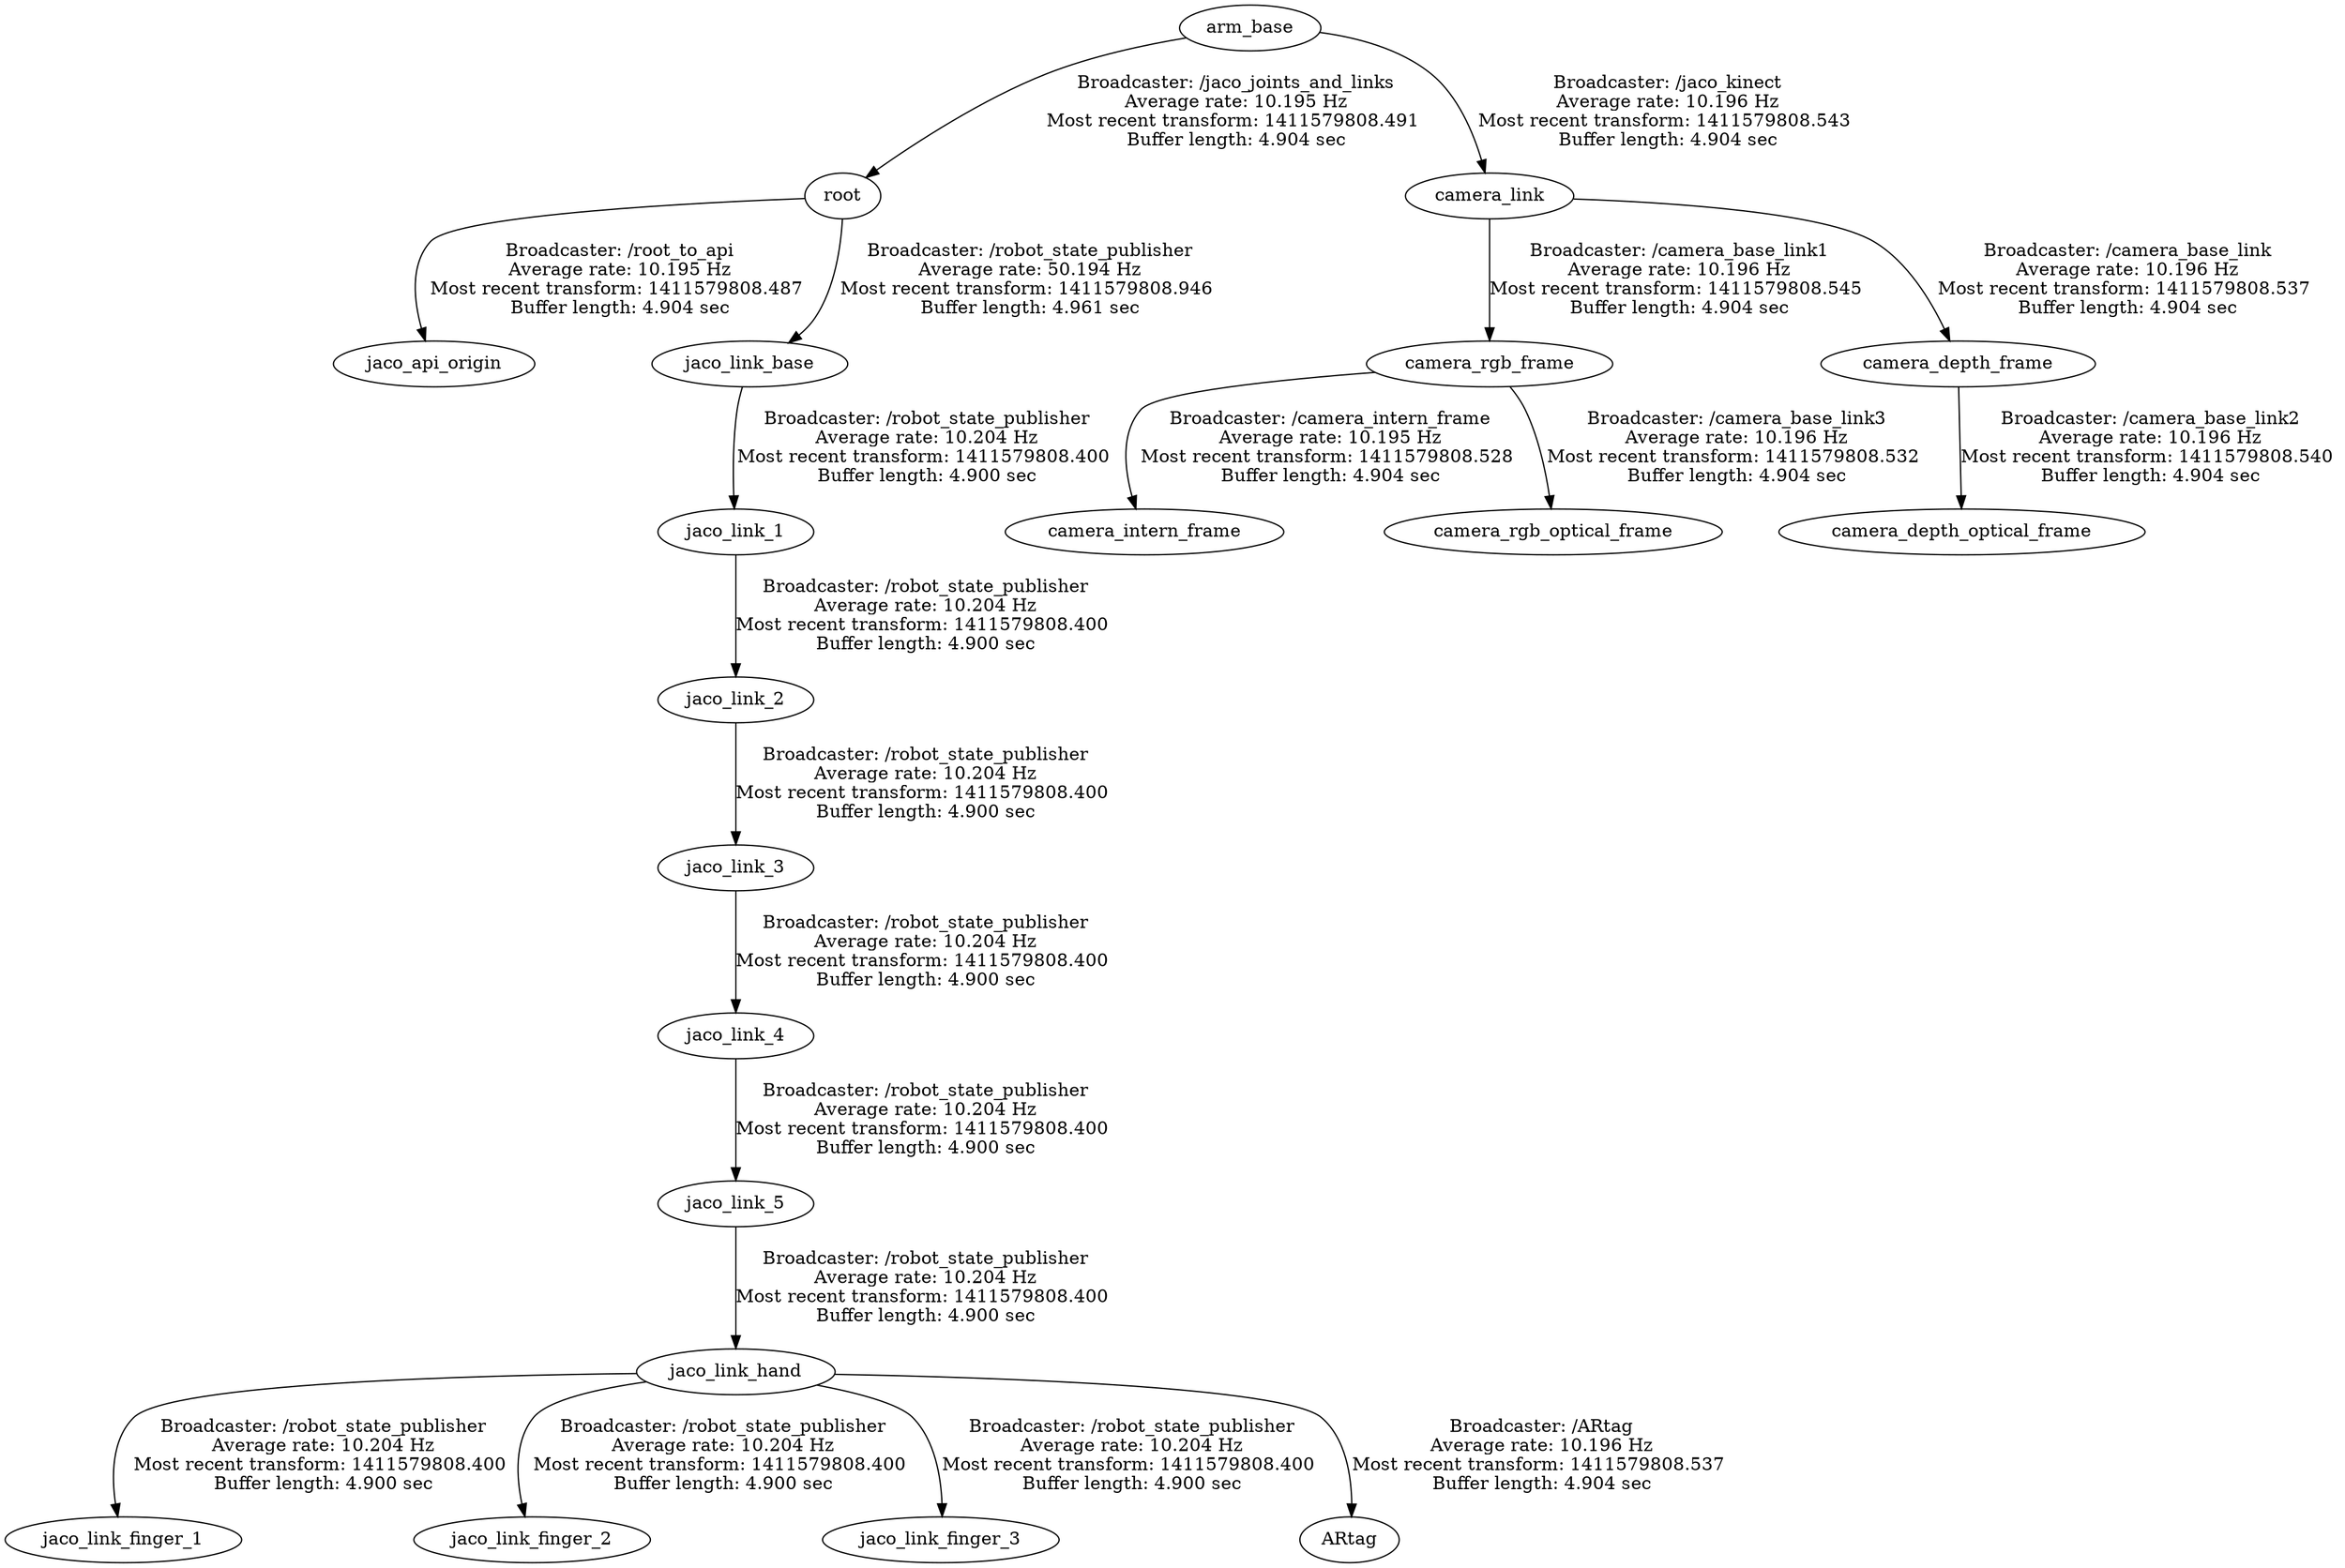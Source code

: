 digraph G {
"root" -> "jaco_api_origin"[label="Broadcaster: /root_to_api\nAverage rate: 10.195 Hz\nMost recent transform: 1411579808.487 \nBuffer length: 4.904 sec\n"];
"arm_base" -> "root"[label="Broadcaster: /jaco_joints_and_links\nAverage rate: 10.195 Hz\nMost recent transform: 1411579808.491 \nBuffer length: 4.904 sec\n"];
"root" -> "jaco_link_base"[label="Broadcaster: /robot_state_publisher\nAverage rate: 50.194 Hz\nMost recent transform: 1411579808.946 \nBuffer length: 4.961 sec\n"];
"jaco_link_base" -> "jaco_link_1"[label="Broadcaster: /robot_state_publisher\nAverage rate: 10.204 Hz\nMost recent transform: 1411579808.400 \nBuffer length: 4.900 sec\n"];
"jaco_link_1" -> "jaco_link_2"[label="Broadcaster: /robot_state_publisher\nAverage rate: 10.204 Hz\nMost recent transform: 1411579808.400 \nBuffer length: 4.900 sec\n"];
"jaco_link_2" -> "jaco_link_3"[label="Broadcaster: /robot_state_publisher\nAverage rate: 10.204 Hz\nMost recent transform: 1411579808.400 \nBuffer length: 4.900 sec\n"];
"jaco_link_3" -> "jaco_link_4"[label="Broadcaster: /robot_state_publisher\nAverage rate: 10.204 Hz\nMost recent transform: 1411579808.400 \nBuffer length: 4.900 sec\n"];
"jaco_link_4" -> "jaco_link_5"[label="Broadcaster: /robot_state_publisher\nAverage rate: 10.204 Hz\nMost recent transform: 1411579808.400 \nBuffer length: 4.900 sec\n"];
"jaco_link_5" -> "jaco_link_hand"[label="Broadcaster: /robot_state_publisher\nAverage rate: 10.204 Hz\nMost recent transform: 1411579808.400 \nBuffer length: 4.900 sec\n"];
"jaco_link_hand" -> "jaco_link_finger_1"[label="Broadcaster: /robot_state_publisher\nAverage rate: 10.204 Hz\nMost recent transform: 1411579808.400 \nBuffer length: 4.900 sec\n"];
"jaco_link_hand" -> "jaco_link_finger_2"[label="Broadcaster: /robot_state_publisher\nAverage rate: 10.204 Hz\nMost recent transform: 1411579808.400 \nBuffer length: 4.900 sec\n"];
"jaco_link_hand" -> "jaco_link_finger_3"[label="Broadcaster: /robot_state_publisher\nAverage rate: 10.204 Hz\nMost recent transform: 1411579808.400 \nBuffer length: 4.900 sec\n"];
"camera_rgb_frame" -> "camera_intern_frame"[label="Broadcaster: /camera_intern_frame\nAverage rate: 10.195 Hz\nMost recent transform: 1411579808.528 \nBuffer length: 4.904 sec\n"];
"camera_link" -> "camera_rgb_frame"[label="Broadcaster: /camera_base_link1\nAverage rate: 10.196 Hz\nMost recent transform: 1411579808.545 \nBuffer length: 4.904 sec\n"];
"camera_rgb_frame" -> "camera_rgb_optical_frame"[label="Broadcaster: /camera_base_link3\nAverage rate: 10.196 Hz\nMost recent transform: 1411579808.532 \nBuffer length: 4.904 sec\n"];
"jaco_link_hand" -> "ARtag"[label="Broadcaster: /ARtag\nAverage rate: 10.196 Hz\nMost recent transform: 1411579808.537 \nBuffer length: 4.904 sec\n"];
"camera_link" -> "camera_depth_frame"[label="Broadcaster: /camera_base_link\nAverage rate: 10.196 Hz\nMost recent transform: 1411579808.537 \nBuffer length: 4.904 sec\n"];
"arm_base" -> "camera_link"[label="Broadcaster: /jaco_kinect\nAverage rate: 10.196 Hz\nMost recent transform: 1411579808.543 \nBuffer length: 4.904 sec\n"];
"camera_depth_frame" -> "camera_depth_optical_frame"[label="Broadcaster: /camera_base_link2\nAverage rate: 10.196 Hz\nMost recent transform: 1411579808.540 \nBuffer length: 4.904 sec\n"];
}